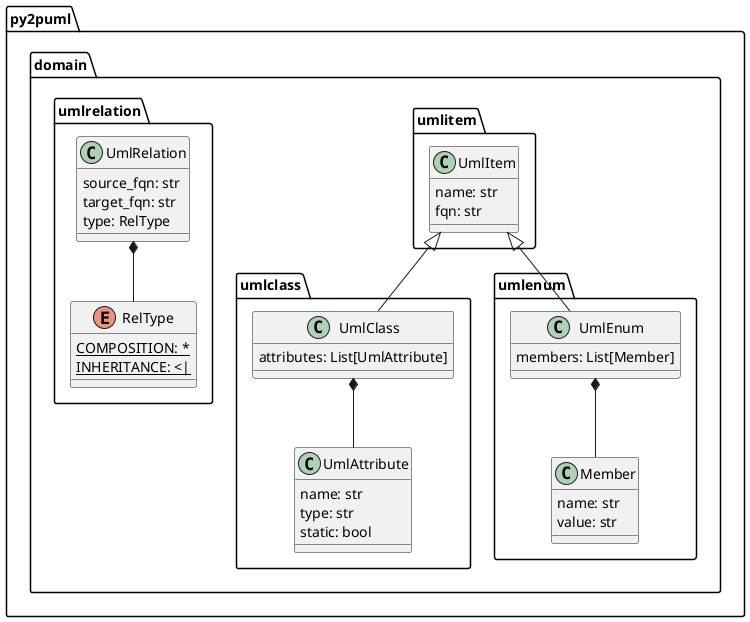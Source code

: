 @startuml
class py2puml.domain.umlclass.UmlAttribute {
  name: str
  type: str
  static: bool
}
class py2puml.domain.umlclass.UmlClass {
  attributes: List[UmlAttribute]
}
class py2puml.domain.umlitem.UmlItem {
  name: str
  fqn: str
}
class py2puml.domain.umlenum.Member {
  name: str
  value: str
}
class py2puml.domain.umlenum.UmlEnum {
  members: List[Member]
}
enum py2puml.domain.umlrelation.RelType {
  COMPOSITION: * {static}
  INHERITANCE: <| {static}
}
class py2puml.domain.umlrelation.UmlRelation {
  source_fqn: str
  target_fqn: str
  type: RelType
}
py2puml.domain.umlclass.UmlClass *-- py2puml.domain.umlclass.UmlAttribute
py2puml.domain.umlitem.UmlItem <|-- py2puml.domain.umlclass.UmlClass
py2puml.domain.umlenum.UmlEnum *-- py2puml.domain.umlenum.Member
py2puml.domain.umlitem.UmlItem <|-- py2puml.domain.umlenum.UmlEnum
py2puml.domain.umlrelation.UmlRelation *-- py2puml.domain.umlrelation.RelType
@enduml
